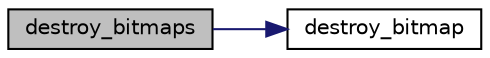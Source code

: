 digraph "destroy_bitmaps"
{
 // LATEX_PDF_SIZE
  edge [fontname="Helvetica",fontsize="10",labelfontname="Helvetica",labelfontsize="10"];
  node [fontname="Helvetica",fontsize="10",shape=record];
  rankdir="LR";
  Node1 [label="destroy_bitmaps",height=0.2,width=0.4,color="black", fillcolor="grey75", style="filled", fontcolor="black",tooltip="Destroys the sprites used in the game."];
  Node1 -> Node2 [color="midnightblue",fontsize="10",style="solid",fontname="Helvetica"];
  Node2 [label="destroy_bitmap",height=0.2,width=0.4,color="black", fillcolor="white", style="filled",URL="$bitmap_8c.html#a8b664e88d6056e4004d8c9a9aa048973",tooltip="Destroys a bitmap."];
}
